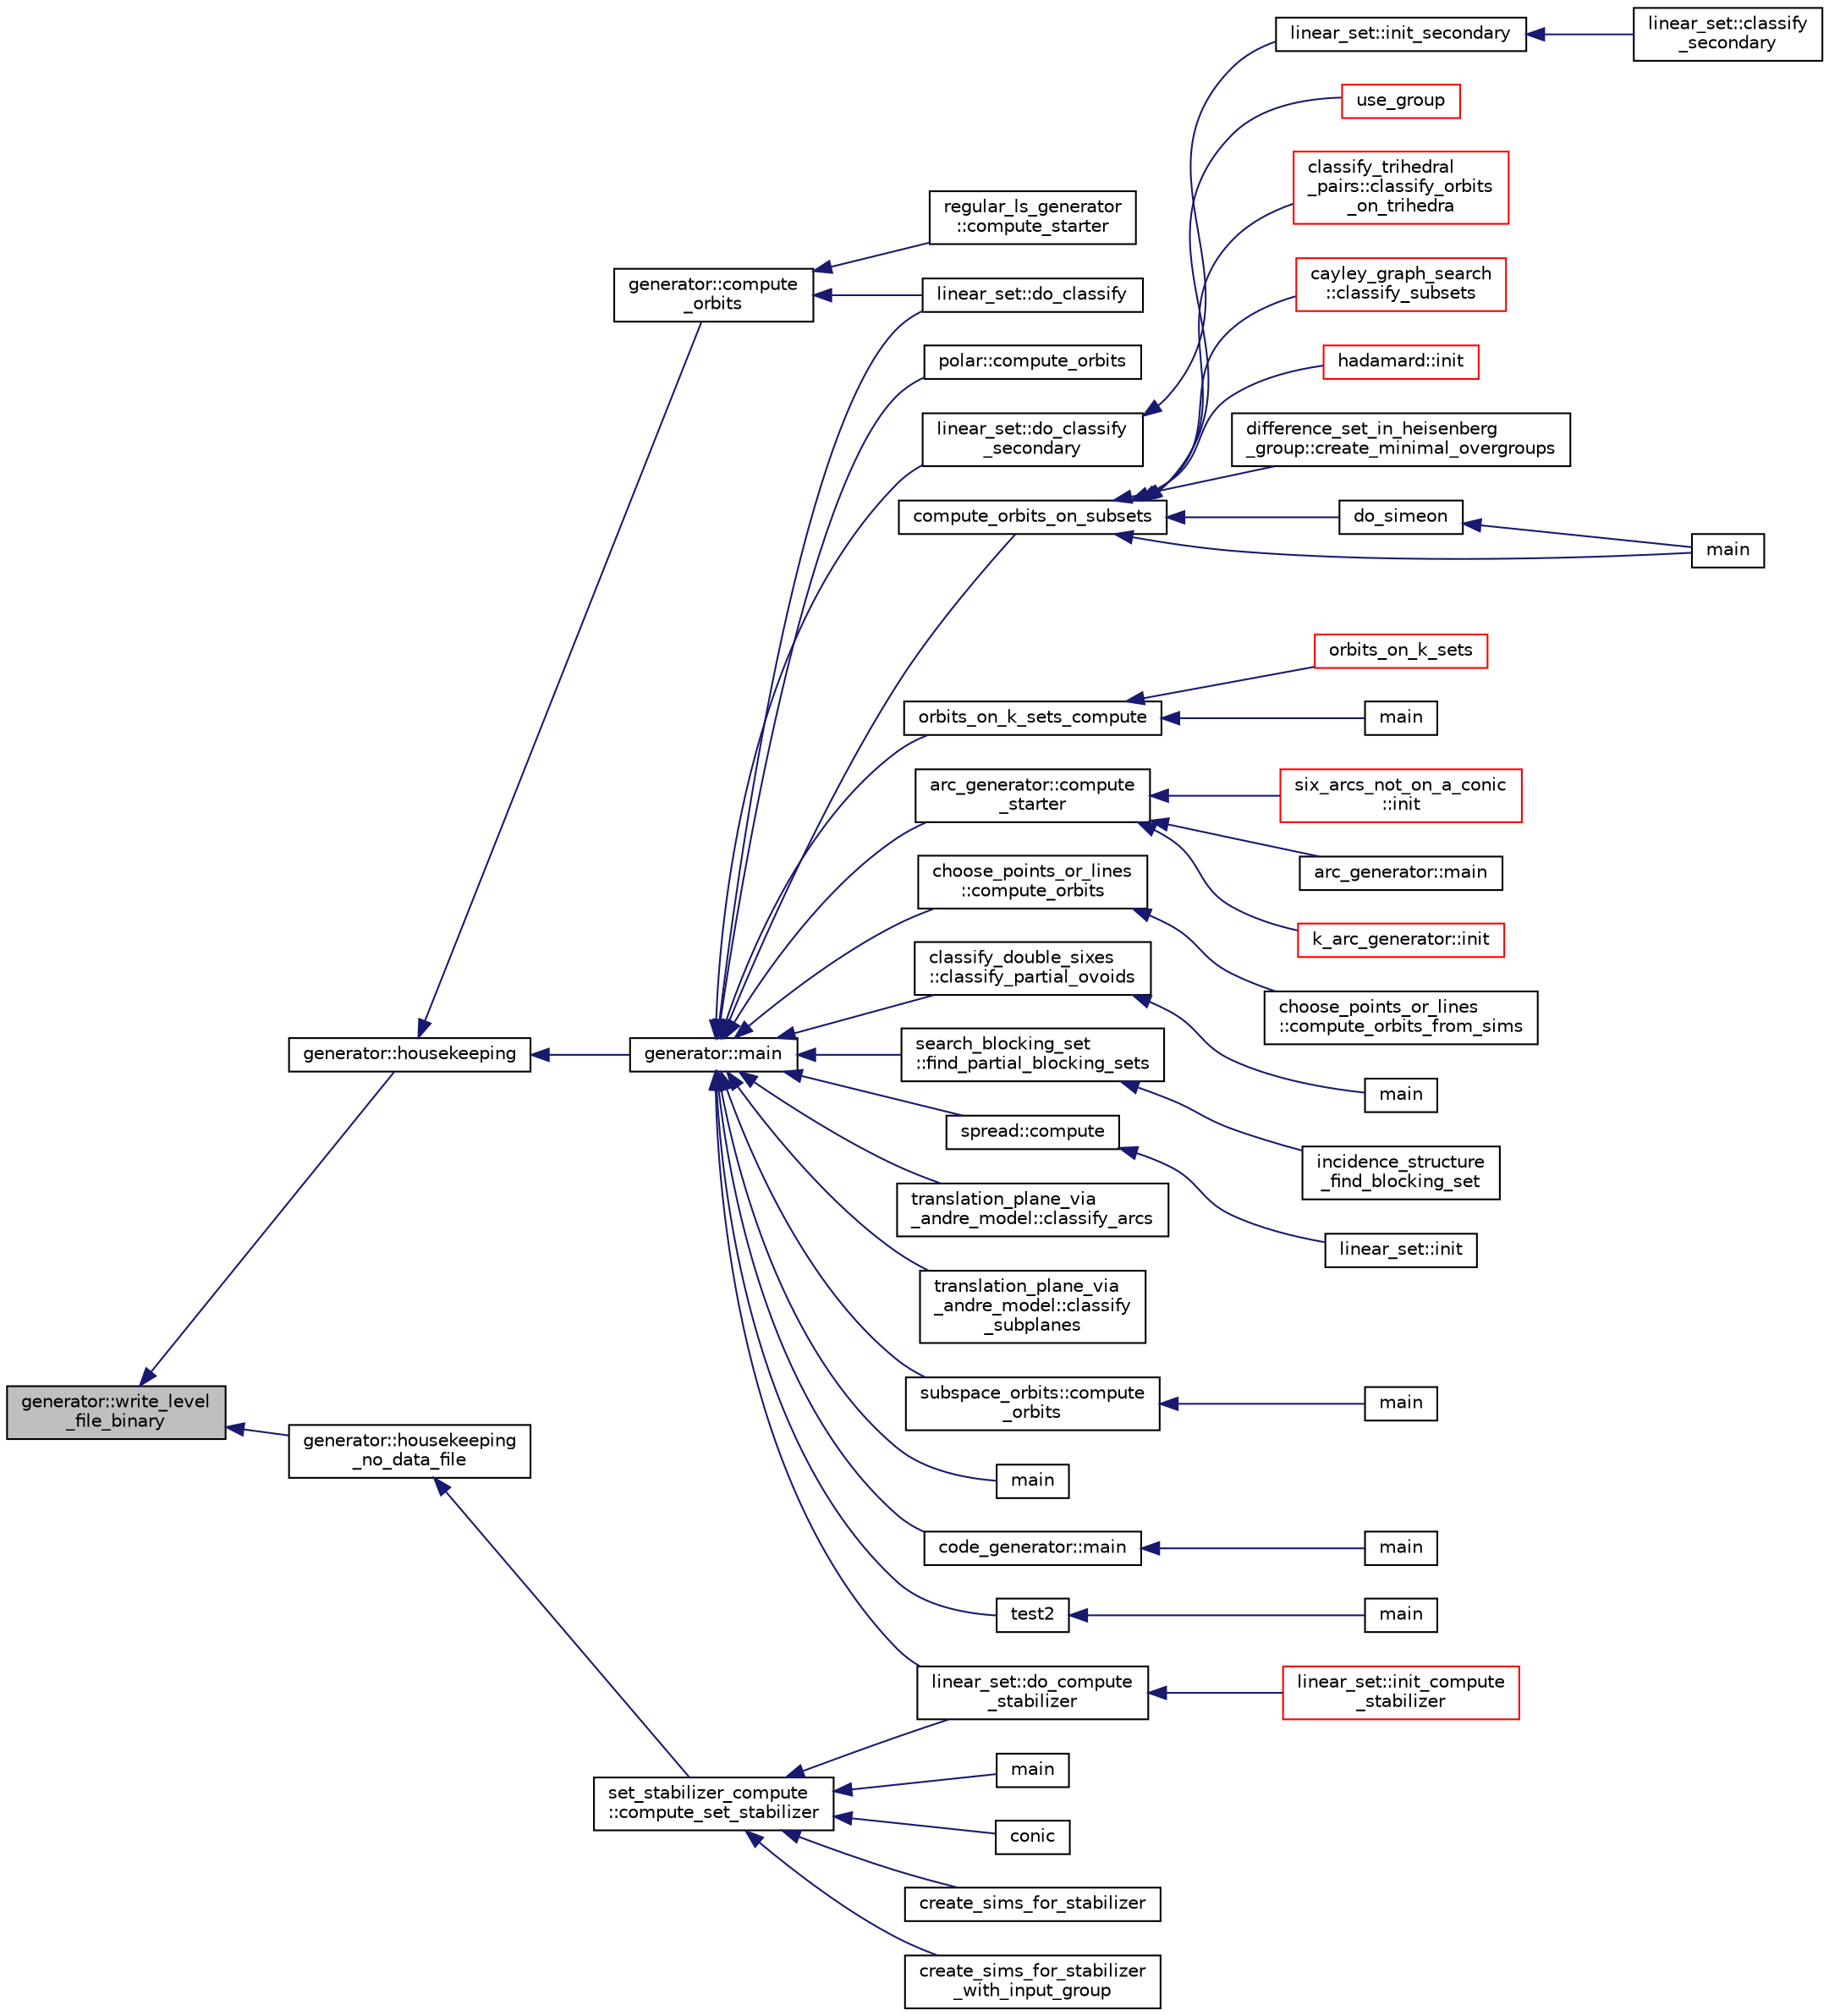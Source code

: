 digraph "generator::write_level_file_binary"
{
  edge [fontname="Helvetica",fontsize="10",labelfontname="Helvetica",labelfontsize="10"];
  node [fontname="Helvetica",fontsize="10",shape=record];
  rankdir="LR";
  Node22797 [label="generator::write_level\l_file_binary",height=0.2,width=0.4,color="black", fillcolor="grey75", style="filled", fontcolor="black"];
  Node22797 -> Node22798 [dir="back",color="midnightblue",fontsize="10",style="solid",fontname="Helvetica"];
  Node22798 [label="generator::housekeeping",height=0.2,width=0.4,color="black", fillcolor="white", style="filled",URL="$d7/d73/classgenerator.html#aaf2bd92e8f74eb9fbc3244a6dde6f78c"];
  Node22798 -> Node22799 [dir="back",color="midnightblue",fontsize="10",style="solid",fontname="Helvetica"];
  Node22799 [label="generator::compute\l_orbits",height=0.2,width=0.4,color="black", fillcolor="white", style="filled",URL="$d7/d73/classgenerator.html#a23989bc20ecaaed39c4119c758367f40"];
  Node22799 -> Node22800 [dir="back",color="midnightblue",fontsize="10",style="solid",fontname="Helvetica"];
  Node22800 [label="regular_ls_generator\l::compute_starter",height=0.2,width=0.4,color="black", fillcolor="white", style="filled",URL="$d2/dd8/classregular__ls__generator.html#aa38907741058694a73194b02ceb4a53d"];
  Node22799 -> Node22801 [dir="back",color="midnightblue",fontsize="10",style="solid",fontname="Helvetica"];
  Node22801 [label="linear_set::do_classify",height=0.2,width=0.4,color="black", fillcolor="white", style="filled",URL="$dd/d86/classlinear__set.html#a3eb2dbce7fa8b71901dfc12f288ddd0c"];
  Node22798 -> Node22802 [dir="back",color="midnightblue",fontsize="10",style="solid",fontname="Helvetica"];
  Node22802 [label="generator::main",height=0.2,width=0.4,color="black", fillcolor="white", style="filled",URL="$d7/d73/classgenerator.html#a01abff8e9f231bf0d82e2e8e0061f242"];
  Node22802 -> Node22803 [dir="back",color="midnightblue",fontsize="10",style="solid",fontname="Helvetica"];
  Node22803 [label="main",height=0.2,width=0.4,color="black", fillcolor="white", style="filled",URL="$d2/d11/codes_8h.html#a217dbf8b442f20279ea00b898af96f52"];
  Node22802 -> Node22804 [dir="back",color="midnightblue",fontsize="10",style="solid",fontname="Helvetica"];
  Node22804 [label="code_generator::main",height=0.2,width=0.4,color="black", fillcolor="white", style="filled",URL="$db/d37/classcode__generator.html#ab3cf3a306e4032c2b471ac95321c599f"];
  Node22804 -> Node22805 [dir="back",color="midnightblue",fontsize="10",style="solid",fontname="Helvetica"];
  Node22805 [label="main",height=0.2,width=0.4,color="black", fillcolor="white", style="filled",URL="$d4/d4f/codes_8_c.html#a217dbf8b442f20279ea00b898af96f52"];
  Node22802 -> Node22806 [dir="back",color="midnightblue",fontsize="10",style="solid",fontname="Helvetica"];
  Node22806 [label="test2",height=0.2,width=0.4,color="black", fillcolor="white", style="filled",URL="$d9/db0/factor__space_8_c.html#a39d73a812e5fd8f1bc111e948368cb10"];
  Node22806 -> Node22807 [dir="back",color="midnightblue",fontsize="10",style="solid",fontname="Helvetica"];
  Node22807 [label="main",height=0.2,width=0.4,color="black", fillcolor="white", style="filled",URL="$d9/db0/factor__space_8_c.html#a3c04138a5bfe5d72780bb7e82a18e627"];
  Node22802 -> Node22808 [dir="back",color="midnightblue",fontsize="10",style="solid",fontname="Helvetica"];
  Node22808 [label="polar::compute_orbits",height=0.2,width=0.4,color="black", fillcolor="white", style="filled",URL="$da/d1c/classpolar.html#ac4c3c4f95d14c74ff4a3ec3f3479a1da"];
  Node22802 -> Node22801 [dir="back",color="midnightblue",fontsize="10",style="solid",fontname="Helvetica"];
  Node22802 -> Node22809 [dir="back",color="midnightblue",fontsize="10",style="solid",fontname="Helvetica"];
  Node22809 [label="linear_set::do_classify\l_secondary",height=0.2,width=0.4,color="black", fillcolor="white", style="filled",URL="$dd/d86/classlinear__set.html#a47eb7f9995f3343abd3bdfbf9a9a9162"];
  Node22809 -> Node22810 [dir="back",color="midnightblue",fontsize="10",style="solid",fontname="Helvetica"];
  Node22810 [label="linear_set::init_secondary",height=0.2,width=0.4,color="black", fillcolor="white", style="filled",URL="$dd/d86/classlinear__set.html#a7bf8cd7805559b5762921687a7c1ed97"];
  Node22810 -> Node22811 [dir="back",color="midnightblue",fontsize="10",style="solid",fontname="Helvetica"];
  Node22811 [label="linear_set::classify\l_secondary",height=0.2,width=0.4,color="black", fillcolor="white", style="filled",URL="$dd/d86/classlinear__set.html#a5d7659de855e20e2fa8e41e7aedcb1fc"];
  Node22802 -> Node22812 [dir="back",color="midnightblue",fontsize="10",style="solid",fontname="Helvetica"];
  Node22812 [label="linear_set::do_compute\l_stabilizer",height=0.2,width=0.4,color="black", fillcolor="white", style="filled",URL="$dd/d86/classlinear__set.html#ae8f58ded28fb5370f4459cca42b7463b"];
  Node22812 -> Node22813 [dir="back",color="midnightblue",fontsize="10",style="solid",fontname="Helvetica"];
  Node22813 [label="linear_set::init_compute\l_stabilizer",height=0.2,width=0.4,color="red", fillcolor="white", style="filled",URL="$dd/d86/classlinear__set.html#a0cc3eaec1896fdc977b62e94623b055b"];
  Node22802 -> Node22815 [dir="back",color="midnightblue",fontsize="10",style="solid",fontname="Helvetica"];
  Node22815 [label="compute_orbits_on_subsets",height=0.2,width=0.4,color="black", fillcolor="white", style="filled",URL="$d3/d35/snakes__and__ladders__global_8_c.html#af33697aede0480110b1227f727252637"];
  Node22815 -> Node22816 [dir="back",color="midnightblue",fontsize="10",style="solid",fontname="Helvetica"];
  Node22816 [label="cayley_graph_search\l::classify_subsets",height=0.2,width=0.4,color="red", fillcolor="white", style="filled",URL="$de/dae/classcayley__graph__search.html#a4cf8a90752e018a281481ac80ad52c4b"];
  Node22815 -> Node22819 [dir="back",color="midnightblue",fontsize="10",style="solid",fontname="Helvetica"];
  Node22819 [label="hadamard::init",height=0.2,width=0.4,color="red", fillcolor="white", style="filled",URL="$d7/dbb/classhadamard.html#a16af359850b8bdd0d2a73e260d496c33"];
  Node22815 -> Node22821 [dir="back",color="midnightblue",fontsize="10",style="solid",fontname="Helvetica"];
  Node22821 [label="difference_set_in_heisenberg\l_group::create_minimal_overgroups",height=0.2,width=0.4,color="black", fillcolor="white", style="filled",URL="$de/d8a/classdifference__set__in__heisenberg__group.html#a9bde5ad5da3ebaebf98fbfd3e8110b79"];
  Node22815 -> Node22822 [dir="back",color="midnightblue",fontsize="10",style="solid",fontname="Helvetica"];
  Node22822 [label="main",height=0.2,width=0.4,color="black", fillcolor="white", style="filled",URL="$d5/d13/simeon_8_c.html#ae66f6b31b5ad750f1fe042a706a4e3d4"];
  Node22815 -> Node22823 [dir="back",color="midnightblue",fontsize="10",style="solid",fontname="Helvetica"];
  Node22823 [label="do_simeon",height=0.2,width=0.4,color="black", fillcolor="white", style="filled",URL="$d5/d13/simeon_8_c.html#a36cf3f9cb484fa44da7a7dfcbe9385d0"];
  Node22823 -> Node22822 [dir="back",color="midnightblue",fontsize="10",style="solid",fontname="Helvetica"];
  Node22815 -> Node22824 [dir="back",color="midnightblue",fontsize="10",style="solid",fontname="Helvetica"];
  Node22824 [label="use_group",height=0.2,width=0.4,color="red", fillcolor="white", style="filled",URL="$d9/d9f/all__cliques_8_c.html#aba62531e97173264c39afe2c7857af31"];
  Node22815 -> Node22826 [dir="back",color="midnightblue",fontsize="10",style="solid",fontname="Helvetica"];
  Node22826 [label="classify_trihedral\l_pairs::classify_orbits\l_on_trihedra",height=0.2,width=0.4,color="red", fillcolor="white", style="filled",URL="$d1/d21/classclassify__trihedral__pairs.html#a99625621bfba4bb65b3d60304b306539"];
  Node22802 -> Node22833 [dir="back",color="midnightblue",fontsize="10",style="solid",fontname="Helvetica"];
  Node22833 [label="orbits_on_k_sets_compute",height=0.2,width=0.4,color="black", fillcolor="white", style="filled",URL="$d3/d35/snakes__and__ladders__global_8_c.html#a96743526b15703539d544499276aaa71"];
  Node22833 -> Node22834 [dir="back",color="midnightblue",fontsize="10",style="solid",fontname="Helvetica"];
  Node22834 [label="main",height=0.2,width=0.4,color="black", fillcolor="white", style="filled",URL="$d9/d5f/example__fano__plane_8_c.html#ae66f6b31b5ad750f1fe042a706a4e3d4"];
  Node22833 -> Node22835 [dir="back",color="midnightblue",fontsize="10",style="solid",fontname="Helvetica"];
  Node22835 [label="orbits_on_k_sets",height=0.2,width=0.4,color="red", fillcolor="white", style="filled",URL="$d3/d35/snakes__and__ladders__global_8_c.html#afe3d79116aa8b4d1a93d444a3a979b6e"];
  Node22802 -> Node22844 [dir="back",color="midnightblue",fontsize="10",style="solid",fontname="Helvetica"];
  Node22844 [label="arc_generator::compute\l_starter",height=0.2,width=0.4,color="black", fillcolor="white", style="filled",URL="$d4/d21/classarc__generator.html#aad1dcec3a1c302e743d574bd1ac857d9"];
  Node22844 -> Node22843 [dir="back",color="midnightblue",fontsize="10",style="solid",fontname="Helvetica"];
  Node22843 [label="arc_generator::main",height=0.2,width=0.4,color="black", fillcolor="white", style="filled",URL="$d4/d21/classarc__generator.html#ad80140b51b165dad1fe6ab232be7829a"];
  Node22844 -> Node22845 [dir="back",color="midnightblue",fontsize="10",style="solid",fontname="Helvetica"];
  Node22845 [label="k_arc_generator::init",height=0.2,width=0.4,color="red", fillcolor="white", style="filled",URL="$d6/dd8/classk__arc__generator.html#a6036d9f52ede9f8ca681505626b5361d"];
  Node22844 -> Node22847 [dir="back",color="midnightblue",fontsize="10",style="solid",fontname="Helvetica"];
  Node22847 [label="six_arcs_not_on_a_conic\l::init",height=0.2,width=0.4,color="red", fillcolor="white", style="filled",URL="$d8/de6/classsix__arcs__not__on__a__conic.html#a7a4d5cf8a098488729934cfa8a70944a"];
  Node22802 -> Node22849 [dir="back",color="midnightblue",fontsize="10",style="solid",fontname="Helvetica"];
  Node22849 [label="choose_points_or_lines\l::compute_orbits",height=0.2,width=0.4,color="black", fillcolor="white", style="filled",URL="$d6/d75/classchoose__points__or__lines.html#adc353e2d41dc8a39563322c8cdd85f61"];
  Node22849 -> Node22850 [dir="back",color="midnightblue",fontsize="10",style="solid",fontname="Helvetica"];
  Node22850 [label="choose_points_or_lines\l::compute_orbits_from_sims",height=0.2,width=0.4,color="black", fillcolor="white", style="filled",URL="$d6/d75/classchoose__points__or__lines.html#a4fcac2dadf459d7c75187a00a4bd64aa"];
  Node22802 -> Node22851 [dir="back",color="midnightblue",fontsize="10",style="solid",fontname="Helvetica"];
  Node22851 [label="classify_double_sixes\l::classify_partial_ovoids",height=0.2,width=0.4,color="black", fillcolor="white", style="filled",URL="$dd/d23/classclassify__double__sixes.html#a2253fca143a0e8a3e39655eb05668ae9"];
  Node22851 -> Node22852 [dir="back",color="midnightblue",fontsize="10",style="solid",fontname="Helvetica"];
  Node22852 [label="main",height=0.2,width=0.4,color="black", fillcolor="white", style="filled",URL="$df/df8/surface__classify_8_c.html#a217dbf8b442f20279ea00b898af96f52"];
  Node22802 -> Node22853 [dir="back",color="midnightblue",fontsize="10",style="solid",fontname="Helvetica"];
  Node22853 [label="search_blocking_set\l::find_partial_blocking_sets",height=0.2,width=0.4,color="black", fillcolor="white", style="filled",URL="$dc/d36/classsearch__blocking__set.html#ad3fdb3d356db75a02c406bc9d4e9e9b6"];
  Node22853 -> Node22854 [dir="back",color="midnightblue",fontsize="10",style="solid",fontname="Helvetica"];
  Node22854 [label="incidence_structure\l_find_blocking_set",height=0.2,width=0.4,color="black", fillcolor="white", style="filled",URL="$df/d74/tl__geometry_8h.html#a8e3d42d0018f8a804b9686b1c4951186"];
  Node22802 -> Node22855 [dir="back",color="midnightblue",fontsize="10",style="solid",fontname="Helvetica"];
  Node22855 [label="spread::compute",height=0.2,width=0.4,color="black", fillcolor="white", style="filled",URL="$da/dc1/classspread.html#a9674466d3e03b8dad79882299c638a21"];
  Node22855 -> Node22856 [dir="back",color="midnightblue",fontsize="10",style="solid",fontname="Helvetica"];
  Node22856 [label="linear_set::init",height=0.2,width=0.4,color="black", fillcolor="white", style="filled",URL="$dd/d86/classlinear__set.html#a7ab24e84423749047d5465cb15505475"];
  Node22802 -> Node22857 [dir="back",color="midnightblue",fontsize="10",style="solid",fontname="Helvetica"];
  Node22857 [label="translation_plane_via\l_andre_model::classify_arcs",height=0.2,width=0.4,color="black", fillcolor="white", style="filled",URL="$d1/dcc/classtranslation__plane__via__andre__model.html#ac8f002e812a8b152d41e806688601c5e"];
  Node22802 -> Node22858 [dir="back",color="midnightblue",fontsize="10",style="solid",fontname="Helvetica"];
  Node22858 [label="translation_plane_via\l_andre_model::classify\l_subplanes",height=0.2,width=0.4,color="black", fillcolor="white", style="filled",URL="$d1/dcc/classtranslation__plane__via__andre__model.html#a794fefa95f0a7f7b887133375988ee55"];
  Node22802 -> Node22859 [dir="back",color="midnightblue",fontsize="10",style="solid",fontname="Helvetica"];
  Node22859 [label="subspace_orbits::compute\l_orbits",height=0.2,width=0.4,color="black", fillcolor="white", style="filled",URL="$d2/d9f/classsubspace__orbits.html#a2778f8d49cde1675de1ef6acfe180b63"];
  Node22859 -> Node22860 [dir="back",color="midnightblue",fontsize="10",style="solid",fontname="Helvetica"];
  Node22860 [label="main",height=0.2,width=0.4,color="black", fillcolor="white", style="filled",URL="$da/dd5/subspace__orbits__main_8_c.html#a217dbf8b442f20279ea00b898af96f52"];
  Node22797 -> Node22861 [dir="back",color="midnightblue",fontsize="10",style="solid",fontname="Helvetica"];
  Node22861 [label="generator::housekeeping\l_no_data_file",height=0.2,width=0.4,color="black", fillcolor="white", style="filled",URL="$d7/d73/classgenerator.html#a6c09d8dc65abd5c79f3310e8293a56d8"];
  Node22861 -> Node22862 [dir="back",color="midnightblue",fontsize="10",style="solid",fontname="Helvetica"];
  Node22862 [label="set_stabilizer_compute\l::compute_set_stabilizer",height=0.2,width=0.4,color="black", fillcolor="white", style="filled",URL="$d8/dc6/classset__stabilizer__compute.html#ad4f92074322e98c7cd0ed5d4f8486b76"];
  Node22862 -> Node22863 [dir="back",color="midnightblue",fontsize="10",style="solid",fontname="Helvetica"];
  Node22863 [label="main",height=0.2,width=0.4,color="black", fillcolor="white", style="filled",URL="$db/d67/test__hyperoval_8_c.html#a3c04138a5bfe5d72780bb7e82a18e627"];
  Node22862 -> Node22864 [dir="back",color="midnightblue",fontsize="10",style="solid",fontname="Helvetica"];
  Node22864 [label="conic",height=0.2,width=0.4,color="black", fillcolor="white", style="filled",URL="$d4/de8/conic_8_c.html#a96def9474b981a9d5831a9b48d85d652"];
  Node22862 -> Node22812 [dir="back",color="midnightblue",fontsize="10",style="solid",fontname="Helvetica"];
  Node22862 -> Node22865 [dir="back",color="midnightblue",fontsize="10",style="solid",fontname="Helvetica"];
  Node22865 [label="create_sims_for_stabilizer",height=0.2,width=0.4,color="black", fillcolor="white", style="filled",URL="$d0/d76/tl__algebra__and__number__theory_8h.html#af2c67d225072549409be710ac3cd30f8"];
  Node22862 -> Node22866 [dir="back",color="midnightblue",fontsize="10",style="solid",fontname="Helvetica"];
  Node22866 [label="create_sims_for_stabilizer\l_with_input_group",height=0.2,width=0.4,color="black", fillcolor="white", style="filled",URL="$d0/d76/tl__algebra__and__number__theory_8h.html#af5482567a8d6ba5c2fe593bf6f7f9a0f"];
}
